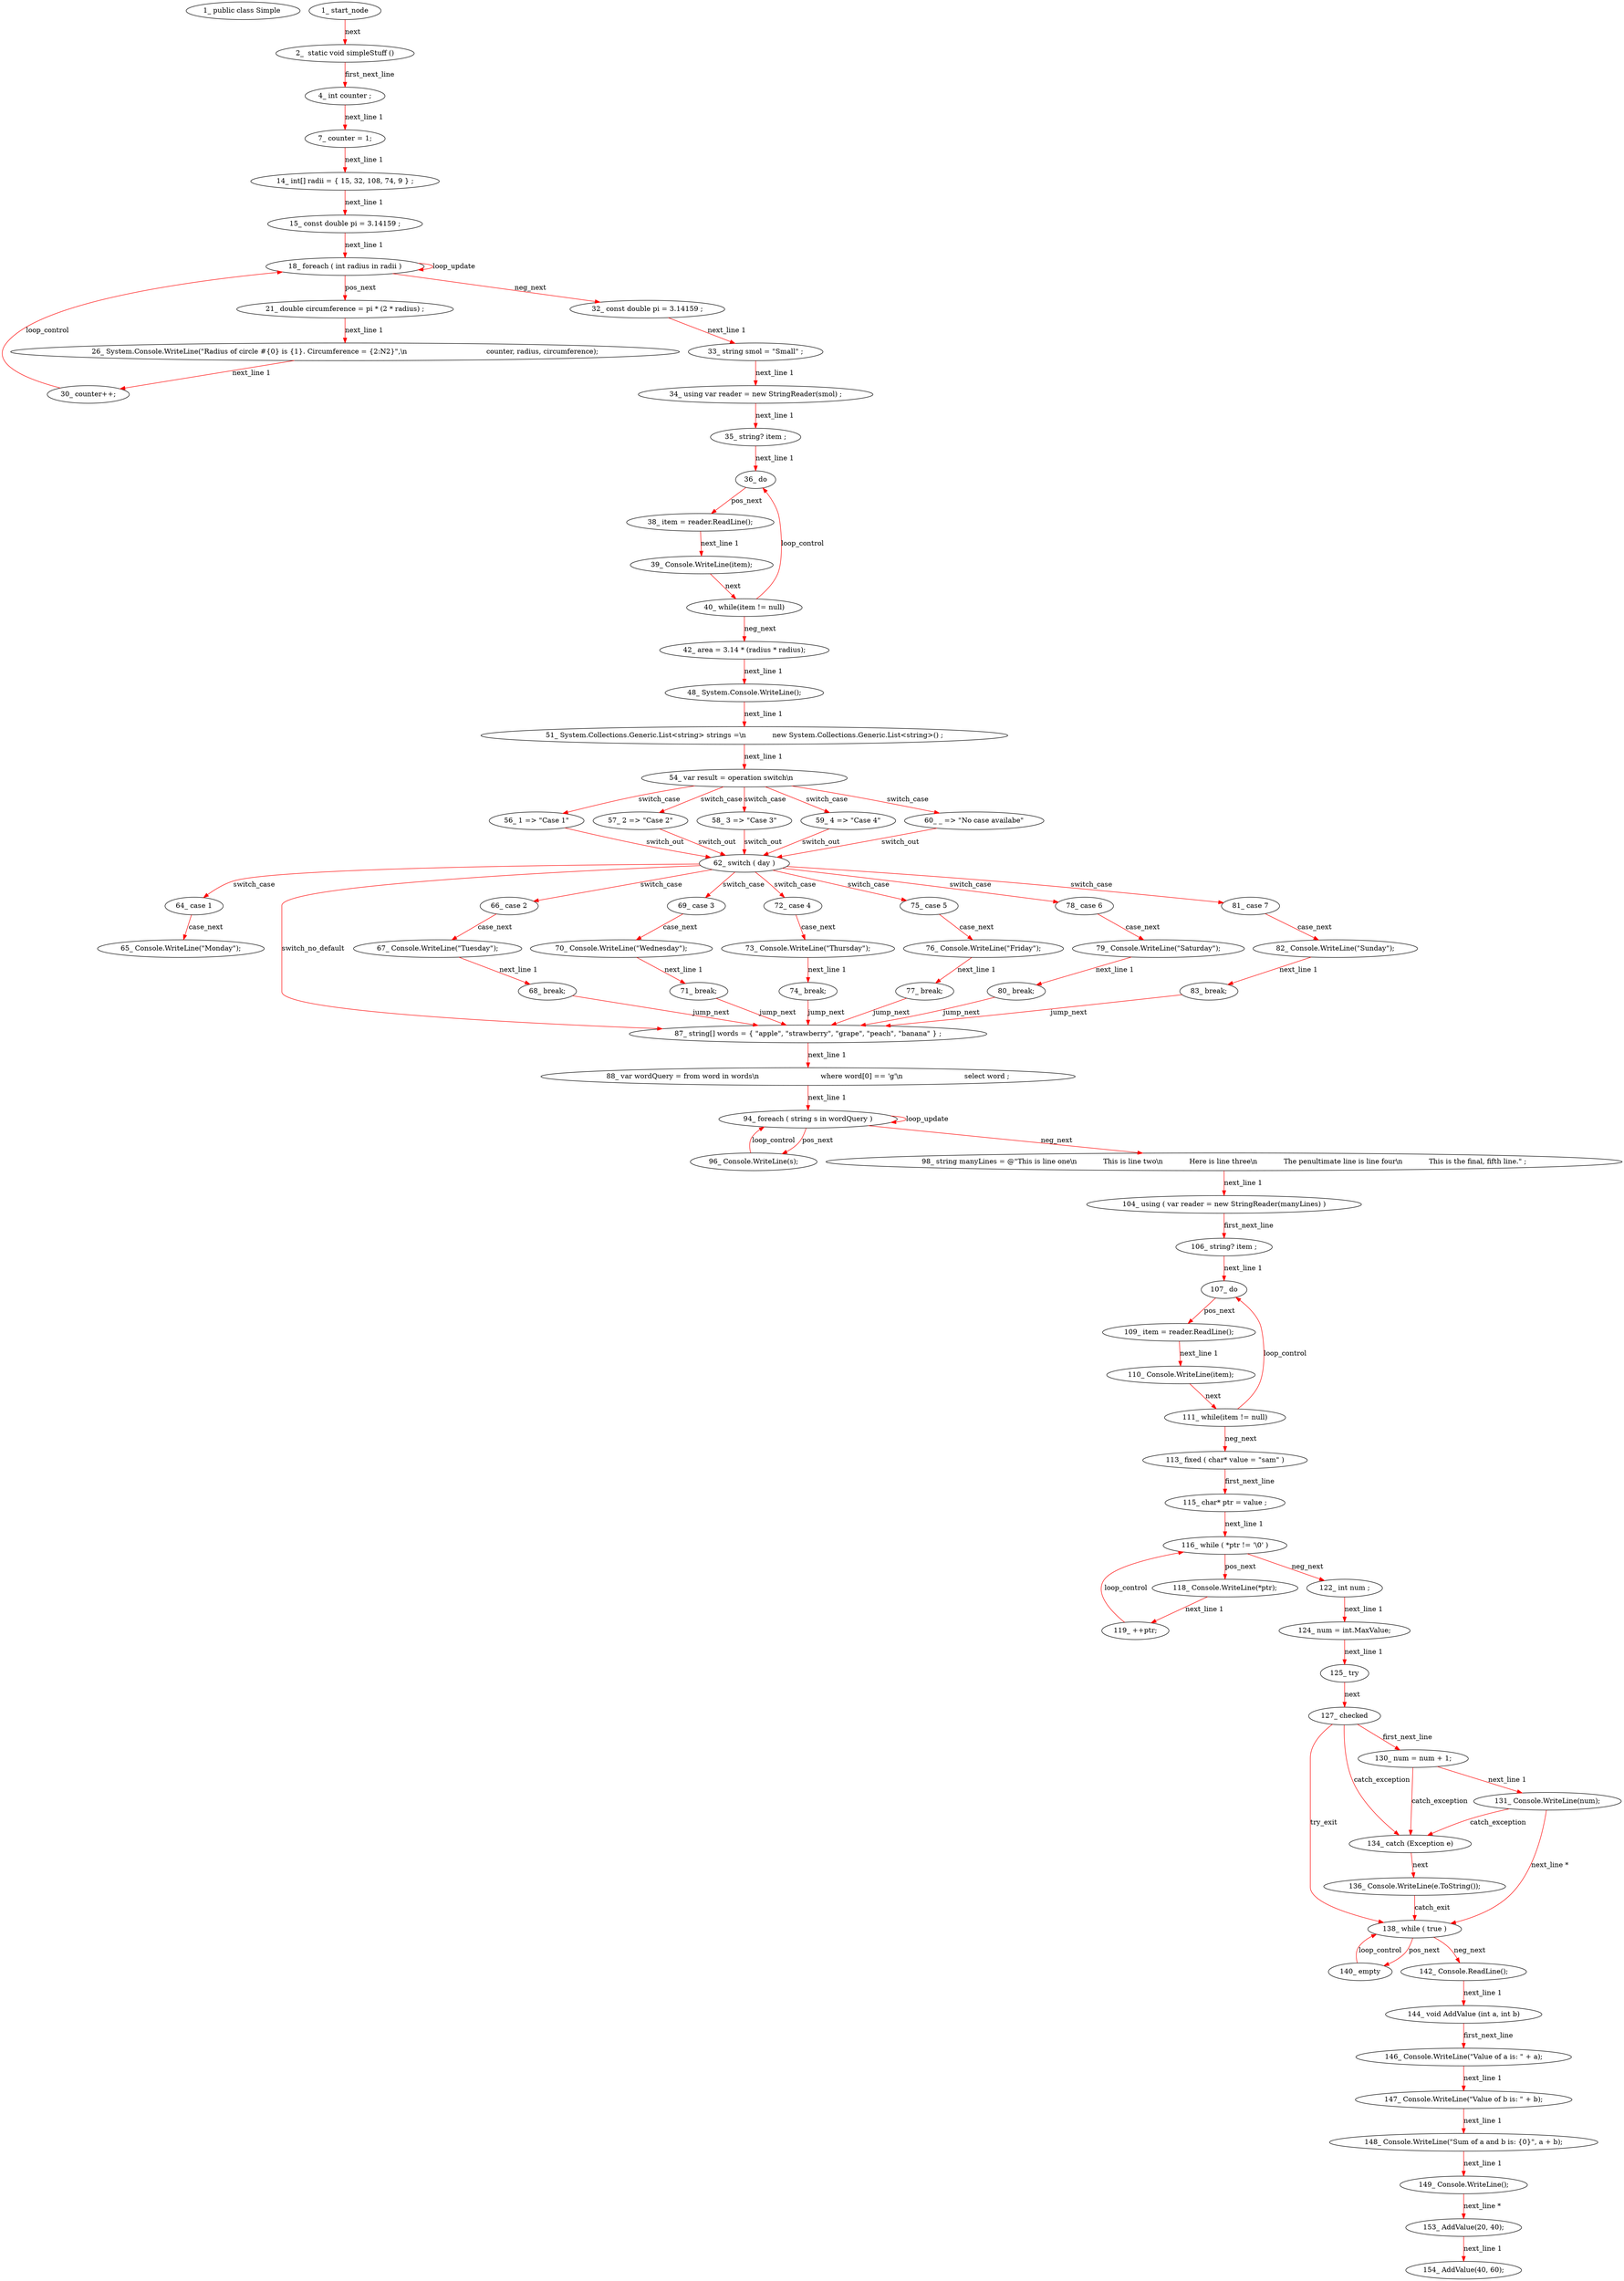 digraph  {
6 [label="1_\ public\ class\ Simple\ ", type_label=class_declaration];
10 [label="2_\ \ static\ void\ simpleStuff\ \(\)", type_label=method_declaration];
16 [label="4_\ int\ counter\ ;", type_label=local_declaration];
21 [label="7_\ counter\ =\ 1;", type_label=expression_statement];
26 [label="14_\ int\[\]\ radii\ =\ \{\ 15,\ 32,\ 108,\ 74,\ 9\ \}\ ;", type_label=local_declaration];
40 [label="15_\ const\ double\ pi\ =\ 3\.14159\ ;", type_label=local_declaration];
48 [label="18_\ foreach\ \(\ int\ radius\ in\ radii\ \)", type_label=foreach];
53 [label="21_\ double\ circumference\ =\ pi\ \*\ \(2\ \*\ radius\)\ ;", type_label=local_declaration];
65 [label="26_\ System\.Console\.WriteLine\(\"Radius\ of\ circle\ \#\{0\}\ is\ \{1\}\.\ Circumference\ =\ \{2:N2\}\",\\n\ \ \ \ \ \ \ \ \ \ \ \ \ \ \ \ \ \ \ \ \ \ \ \ \ \ \ \ \ \ \ \ \ \ \ \ counter,\ radius,\ circumference\);", type_label=expression_statement];
81 [label="30_\ counter\+\+;", type_label=expression_statement];
84 [label="32_\ const\ double\ pi\ =\ 3\.14159\ ;", type_label=local_declaration];
92 [label="33_\ string\ smol\ =\ \"Small\"\ ;", type_label=local_declaration];
99 [label="34_\ using\ var\ reader\ =\ new\ StringReader\(smol\)\ ;", type_label=local_declaration];
110 [label="35_\ string\?\ item\ ;", type_label=local_declaration];
116 [label="36_\ do", type_label=do];
118 [label="38_\ item\ =\ reader\.ReadLine\(\);", type_label=expression_statement];
127 [label="39_\ Console\.WriteLine\(item\);", type_label=expression_statement];
135 [label="40_\ while\(item\ !=\ null\)", type_label=while];
138 [label="42_\ area\ =\ 3\.14\ \*\ \(radius\ \*\ radius\);", type_label=expression_statement];
148 [label="48_\ System\.Console\.WriteLine\(\);", type_label=expression_statement];
156 [label="51_\ System\.Collections\.Generic\.List<string>\ strings\ =\\n\ \ \ \ \ \ \ \ \ \ \ \ new\ System\.Collections\.Generic\.List<string>\(\)\ ;", type_label=local_declaration];
189 [label="54_\ var\ result\ =\ operation\ switch\\n\ \ \ \ \ \ \ \ \ \ \ \ ", type_label=switch_expression];
191 [label="56_\ 1\ =>\ \"Case\ 1\"", type_label=case_expression];
195 [label="57_\ 2\ =>\ \"Case\ 2\"", type_label=case_expression];
199 [label="58_\ 3\ =>\ \"Case\ 3\"", type_label=case_expression];
203 [label="59_\ 4\ =>\ \"Case\ 4\"", type_label=case_expression];
207 [label="60_\ _\ =>\ \"No\ case\ availabe\"", type_label=case_expression];
210 [label="62_\ switch\ \(\ day\ \)", type_label=switch_statement];
214 [label="64_\ case\ 1", type_label=case];
216 [label="65_\ Console\.WriteLine\(\"Monday\"\);", type_label=expression_statement];
225 [label="66_\ case\ 2", type_label=case];
227 [label="67_\ Console\.WriteLine\(\"Tuesday\"\);", type_label=expression_statement];
235 [label="68_\ break;", type_label=expression_statement];
237 [label="69_\ case\ 3", type_label=case];
239 [label="70_\ Console\.WriteLine\(\"Wednesday\"\);", type_label=expression_statement];
247 [label="71_\ break;", type_label=expression_statement];
249 [label="72_\ case\ 4", type_label=case];
251 [label="73_\ Console\.WriteLine\(\"Thursday\"\);", type_label=expression_statement];
259 [label="74_\ break;", type_label=expression_statement];
261 [label="75_\ case\ 5", type_label=case];
263 [label="76_\ Console\.WriteLine\(\"Friday\"\);", type_label=expression_statement];
271 [label="77_\ break;", type_label=expression_statement];
273 [label="78_\ case\ 6", type_label=case];
275 [label="79_\ Console\.WriteLine\(\"Saturday\"\);", type_label=expression_statement];
283 [label="80_\ break;", type_label=expression_statement];
285 [label="81_\ case\ 7", type_label=case];
287 [label="82_\ Console\.WriteLine\(\"Sunday\"\);", type_label=expression_statement];
295 [label="83_\ break;", type_label=expression_statement];
296 [label="87_\ string\[\]\ words\ =\ \{\ \"apple\",\ \"strawberry\",\ \"grape\",\ \"peach\",\ \"banana\"\ \}\ ;", type_label=local_declaration];
310 [label="88_\ var\ wordQuery\ =\ from\ word\ in\ words\\n\ \ \ \ \ \ \ \ \ \ \ \ \ \ \ \ \ \ \ \ \ \ \ \ \ \ \ \ where\ word\[0\]\ ==\ 'g'\\n\ \ \ \ \ \ \ \ \ \ \ \ \ \ \ \ \ \ \ \ \ \ \ \ \ \ \ \ select\ word\ ;", type_label=local_declaration];
330 [label="94_\ foreach\ \(\ string\ s\ in\ wordQuery\ \)", type_label=foreach];
335 [label="96_\ Console\.WriteLine\(s\);", type_label=expression_statement];
343 [label="98_\ string\ manyLines\ =\ @\"This\ is\ line\ one\\n\ \ \ \ \ \ \ \ \ \ \ \ This\ is\ line\ two\\n\ \ \ \ \ \ \ \ \ \ \ \ Here\ is\ line\ three\\n\ \ \ \ \ \ \ \ \ \ \ \ The\ penultimate\ line\ is\ line\ four\\n\ \ \ \ \ \ \ \ \ \ \ \ This\ is\ the\ final,\ fifth\ line\.\"\ ;", type_label=local_declaration];
350 [label="104_\ using\ \(\ var\ reader\ =\ new\ StringReader\(manyLines\)\ \)", type_label=using];
362 [label="106_\ string\?\ item\ ;", type_label=local_declaration];
368 [label="107_\ do", type_label=do];
370 [label="109_\ item\ =\ reader\.ReadLine\(\);", type_label=expression_statement];
379 [label="110_\ Console\.WriteLine\(item\);", type_label=expression_statement];
387 [label="111_\ while\(item\ !=\ null\)", type_label=while];
390 [label="113_\ fixed\ \(\ char\*\ value\ =\ \"sam\"\ \)", type_label=fixed];
399 [label="115_\ char\*\ ptr\ =\ value\ ;", type_label=local_declaration];
407 [label="116_\ while\ \(\ \*ptr\ !=\ '\\0'\ \)", type_label=while];
414 [label="118_\ Console\.WriteLine\(\*ptr\);", type_label=expression_statement];
423 [label="119_\ \+\+ptr;", type_label=expression_statement];
426 [label="122_\ int\ num\ ;", type_label=local_declaration];
431 [label="124_\ num\ =\ int\.MaxValue;", type_label=expression_statement];
438 [label="125_\ try", type_label=try];
440 [label="127_\ checked", type_label=checked];
442 [label="130_\ num\ =\ num\ \+\ 1;", type_label=expression_statement];
449 [label="131_\ Console\.WriteLine\(num\);", type_label=expression_statement];
457 [label="134_\ catch\ \(Exception\ e\)", type_label=catch];
462 [label="136_\ Console\.WriteLine\(e\.ToString\(\)\);", type_label=expression_statement];
474 [label="138_\ while\ \(\ true\ \)", type_label=while];
477 [label="140_\ empty", type_label=empty];
478 [label="142_\ Console\.ReadLine\(\);", type_label=expression_statement];
484 [label="144_\ void\ AddValue\ \(int\ a,\ int\ b\)", type_label=local_function];
495 [label="146_\ Console\.WriteLine\(\"Value\ of\ a\ is:\ \"\ \+\ a\);", type_label=expression_statement];
505 [label="147_\ Console\.WriteLine\(\"Value\ of\ b\ is:\ \"\ \+\ b\);", type_label=expression_statement];
515 [label="148_\ Console\.WriteLine\(\"Sum\ of\ a\ and\ b\ is:\ \{0\}\",\ a\ \+\ b\);", type_label=expression_statement];
527 [label="149_\ Console\.WriteLine\(\);", type_label=expression_statement];
533 [label="153_\ AddValue\(20,\ 40\);", type_label=expression_statement];
541 [label="154_\ AddValue\(40,\ 60\);", type_label=expression_statement];
1 [label="1_\ start_node", type_label=start];
10 -> 16  [color=red, controlflow_type=first_next_line, edge_type=CFG_edge, key=0, label=first_next_line];
16 -> 21  [color=red, controlflow_type="next_line 1", edge_type=CFG_edge, key=0, label="next_line 1"];
21 -> 26  [color=red, controlflow_type="next_line 1", edge_type=CFG_edge, key=0, label="next_line 1"];
26 -> 40  [color=red, controlflow_type="next_line 1", edge_type=CFG_edge, key=0, label="next_line 1"];
40 -> 48  [color=red, controlflow_type="next_line 1", edge_type=CFG_edge, key=0, label="next_line 1"];
48 -> 53  [color=red, controlflow_type=pos_next, edge_type=CFG_edge, key=0, label=pos_next];
48 -> 84  [color=red, controlflow_type=neg_next, edge_type=CFG_edge, key=0, label=neg_next];
48 -> 48  [color=red, controlflow_type=loop_update, edge_type=CFG_edge, key=0, label=loop_update];
53 -> 65  [color=red, controlflow_type="next_line 1", edge_type=CFG_edge, key=0, label="next_line 1"];
65 -> 81  [color=red, controlflow_type="next_line 1", edge_type=CFG_edge, key=0, label="next_line 1"];
81 -> 48  [color=red, controlflow_type=loop_control, edge_type=CFG_edge, key=0, label=loop_control];
84 -> 92  [color=red, controlflow_type="next_line 1", edge_type=CFG_edge, key=0, label="next_line 1"];
92 -> 99  [color=red, controlflow_type="next_line 1", edge_type=CFG_edge, key=0, label="next_line 1"];
99 -> 110  [color=red, controlflow_type="next_line 1", edge_type=CFG_edge, key=0, label="next_line 1"];
110 -> 116  [color=red, controlflow_type="next_line 1", edge_type=CFG_edge, key=0, label="next_line 1"];
116 -> 118  [color=red, controlflow_type=pos_next, edge_type=CFG_edge, key=0, label=pos_next];
118 -> 127  [color=red, controlflow_type="next_line 1", edge_type=CFG_edge, key=0, label="next_line 1"];
127 -> 135  [color=red, controlflow_type=next, edge_type=CFG_edge, key=0, label=next];
135 -> 116  [color=red, controlflow_type=loop_control, edge_type=CFG_edge, key=0, label=loop_control];
135 -> 138  [color=red, controlflow_type=neg_next, edge_type=CFG_edge, key=0, label=neg_next];
138 -> 148  [color=red, controlflow_type="next_line 1", edge_type=CFG_edge, key=0, label="next_line 1"];
148 -> 156  [color=red, controlflow_type="next_line 1", edge_type=CFG_edge, key=0, label="next_line 1"];
156 -> 189  [color=red, controlflow_type="next_line 1", edge_type=CFG_edge, key=0, label="next_line 1"];
189 -> 191  [color=red, controlflow_type=switch_case, edge_type=CFG_edge, key=0, label=switch_case];
189 -> 195  [color=red, controlflow_type=switch_case, edge_type=CFG_edge, key=0, label=switch_case];
189 -> 199  [color=red, controlflow_type=switch_case, edge_type=CFG_edge, key=0, label=switch_case];
189 -> 203  [color=red, controlflow_type=switch_case, edge_type=CFG_edge, key=0, label=switch_case];
189 -> 207  [color=red, controlflow_type=switch_case, edge_type=CFG_edge, key=0, label=switch_case];
191 -> 210  [color=red, controlflow_type=switch_out, edge_type=CFG_edge, key=0, label=switch_out];
195 -> 210  [color=red, controlflow_type=switch_out, edge_type=CFG_edge, key=0, label=switch_out];
199 -> 210  [color=red, controlflow_type=switch_out, edge_type=CFG_edge, key=0, label=switch_out];
203 -> 210  [color=red, controlflow_type=switch_out, edge_type=CFG_edge, key=0, label=switch_out];
207 -> 210  [color=red, controlflow_type=switch_out, edge_type=CFG_edge, key=0, label=switch_out];
210 -> 296  [color=red, controlflow_type=switch_no_default, edge_type=CFG_edge, key=0, label=switch_no_default];
210 -> 214  [color=red, controlflow_type=switch_case, edge_type=CFG_edge, key=0, label=switch_case];
210 -> 225  [color=red, controlflow_type=switch_case, edge_type=CFG_edge, key=0, label=switch_case];
210 -> 237  [color=red, controlflow_type=switch_case, edge_type=CFG_edge, key=0, label=switch_case];
210 -> 249  [color=red, controlflow_type=switch_case, edge_type=CFG_edge, key=0, label=switch_case];
210 -> 261  [color=red, controlflow_type=switch_case, edge_type=CFG_edge, key=0, label=switch_case];
210 -> 273  [color=red, controlflow_type=switch_case, edge_type=CFG_edge, key=0, label=switch_case];
210 -> 285  [color=red, controlflow_type=switch_case, edge_type=CFG_edge, key=0, label=switch_case];
214 -> 216  [color=red, controlflow_type=case_next, edge_type=CFG_edge, key=0, label=case_next];
225 -> 227  [color=red, controlflow_type=case_next, edge_type=CFG_edge, key=0, label=case_next];
227 -> 235  [color=red, controlflow_type="next_line 1", edge_type=CFG_edge, key=0, label="next_line 1"];
235 -> 296  [color=red, controlflow_type=jump_next, edge_type=CFG_edge, key=0, label=jump_next];
237 -> 239  [color=red, controlflow_type=case_next, edge_type=CFG_edge, key=0, label=case_next];
239 -> 247  [color=red, controlflow_type="next_line 1", edge_type=CFG_edge, key=0, label="next_line 1"];
247 -> 296  [color=red, controlflow_type=jump_next, edge_type=CFG_edge, key=0, label=jump_next];
249 -> 251  [color=red, controlflow_type=case_next, edge_type=CFG_edge, key=0, label=case_next];
251 -> 259  [color=red, controlflow_type="next_line 1", edge_type=CFG_edge, key=0, label="next_line 1"];
259 -> 296  [color=red, controlflow_type=jump_next, edge_type=CFG_edge, key=0, label=jump_next];
261 -> 263  [color=red, controlflow_type=case_next, edge_type=CFG_edge, key=0, label=case_next];
263 -> 271  [color=red, controlflow_type="next_line 1", edge_type=CFG_edge, key=0, label="next_line 1"];
271 -> 296  [color=red, controlflow_type=jump_next, edge_type=CFG_edge, key=0, label=jump_next];
273 -> 275  [color=red, controlflow_type=case_next, edge_type=CFG_edge, key=0, label=case_next];
275 -> 283  [color=red, controlflow_type="next_line 1", edge_type=CFG_edge, key=0, label="next_line 1"];
283 -> 296  [color=red, controlflow_type=jump_next, edge_type=CFG_edge, key=0, label=jump_next];
285 -> 287  [color=red, controlflow_type=case_next, edge_type=CFG_edge, key=0, label=case_next];
287 -> 295  [color=red, controlflow_type="next_line 1", edge_type=CFG_edge, key=0, label="next_line 1"];
295 -> 296  [color=red, controlflow_type=jump_next, edge_type=CFG_edge, key=0, label=jump_next];
296 -> 310  [color=red, controlflow_type="next_line 1", edge_type=CFG_edge, key=0, label="next_line 1"];
310 -> 330  [color=red, controlflow_type="next_line 1", edge_type=CFG_edge, key=0, label="next_line 1"];
330 -> 335  [color=red, controlflow_type=pos_next, edge_type=CFG_edge, key=0, label=pos_next];
330 -> 343  [color=red, controlflow_type=neg_next, edge_type=CFG_edge, key=0, label=neg_next];
330 -> 330  [color=red, controlflow_type=loop_update, edge_type=CFG_edge, key=0, label=loop_update];
335 -> 330  [color=red, controlflow_type=loop_control, edge_type=CFG_edge, key=0, label=loop_control];
343 -> 350  [color=red, controlflow_type="next_line 1", edge_type=CFG_edge, key=0, label="next_line 1"];
350 -> 362  [color=red, controlflow_type=first_next_line, edge_type=CFG_edge, key=0, label=first_next_line];
362 -> 368  [color=red, controlflow_type="next_line 1", edge_type=CFG_edge, key=0, label="next_line 1"];
368 -> 370  [color=red, controlflow_type=pos_next, edge_type=CFG_edge, key=0, label=pos_next];
370 -> 379  [color=red, controlflow_type="next_line 1", edge_type=CFG_edge, key=0, label="next_line 1"];
379 -> 387  [color=red, controlflow_type=next, edge_type=CFG_edge, key=0, label=next];
387 -> 368  [color=red, controlflow_type=loop_control, edge_type=CFG_edge, key=0, label=loop_control];
387 -> 390  [color=red, controlflow_type=neg_next, edge_type=CFG_edge, key=0, label=neg_next];
390 -> 399  [color=red, controlflow_type=first_next_line, edge_type=CFG_edge, key=0, label=first_next_line];
399 -> 407  [color=red, controlflow_type="next_line 1", edge_type=CFG_edge, key=0, label="next_line 1"];
407 -> 414  [color=red, controlflow_type=pos_next, edge_type=CFG_edge, key=0, label=pos_next];
407 -> 426  [color=red, controlflow_type=neg_next, edge_type=CFG_edge, key=0, label=neg_next];
414 -> 423  [color=red, controlflow_type="next_line 1", edge_type=CFG_edge, key=0, label="next_line 1"];
423 -> 407  [color=red, controlflow_type=loop_control, edge_type=CFG_edge, key=0, label=loop_control];
426 -> 431  [color=red, controlflow_type="next_line 1", edge_type=CFG_edge, key=0, label="next_line 1"];
431 -> 438  [color=red, controlflow_type="next_line 1", edge_type=CFG_edge, key=0, label="next_line 1"];
438 -> 440  [color=red, controlflow_type=next, edge_type=CFG_edge, key=0, label=next];
440 -> 457  [color=red, controlflow_type=catch_exception, edge_type=CFG_edge, key=0, label=catch_exception];
440 -> 474  [color=red, controlflow_type=try_exit, edge_type=CFG_edge, key=0, label=try_exit];
440 -> 442  [color=red, controlflow_type=first_next_line, edge_type=CFG_edge, key=0, label=first_next_line];
442 -> 449  [color=red, controlflow_type="next_line 1", edge_type=CFG_edge, key=0, label="next_line 1"];
442 -> 457  [color=red, controlflow_type=catch_exception, edge_type=CFG_edge, key=0, label=catch_exception];
449 -> 457  [color=red, controlflow_type=catch_exception, edge_type=CFG_edge, key=0, label=catch_exception];
449 -> 474  [color=red, controlflow_type="next_line *", edge_type=CFG_edge, key=0, label="next_line *"];
457 -> 462  [color=red, controlflow_type=next, edge_type=CFG_edge, key=0, label=next];
462 -> 474  [color=red, controlflow_type=catch_exit, edge_type=CFG_edge, key=0, label=catch_exit];
474 -> 477  [color=red, controlflow_type=pos_next, edge_type=CFG_edge, key=0, label=pos_next];
474 -> 478  [color=red, controlflow_type=neg_next, edge_type=CFG_edge, key=0, label=neg_next];
477 -> 474  [color=red, controlflow_type=loop_control, edge_type=CFG_edge, key=0, label=loop_control];
478 -> 484  [color=red, controlflow_type="next_line 1", edge_type=CFG_edge, key=0, label="next_line 1"];
484 -> 495  [color=red, controlflow_type=first_next_line, edge_type=CFG_edge, key=0, label=first_next_line];
495 -> 505  [color=red, controlflow_type="next_line 1", edge_type=CFG_edge, key=0, label="next_line 1"];
505 -> 515  [color=red, controlflow_type="next_line 1", edge_type=CFG_edge, key=0, label="next_line 1"];
515 -> 527  [color=red, controlflow_type="next_line 1", edge_type=CFG_edge, key=0, label="next_line 1"];
527 -> 533  [color=red, controlflow_type="next_line *", edge_type=CFG_edge, key=0, label="next_line *"];
533 -> 541  [color=red, controlflow_type="next_line 1", edge_type=CFG_edge, key=0, label="next_line 1"];
1 -> 10  [color=red, controlflow_type=next, edge_type=CFG_edge, key=0, label=next];
}
